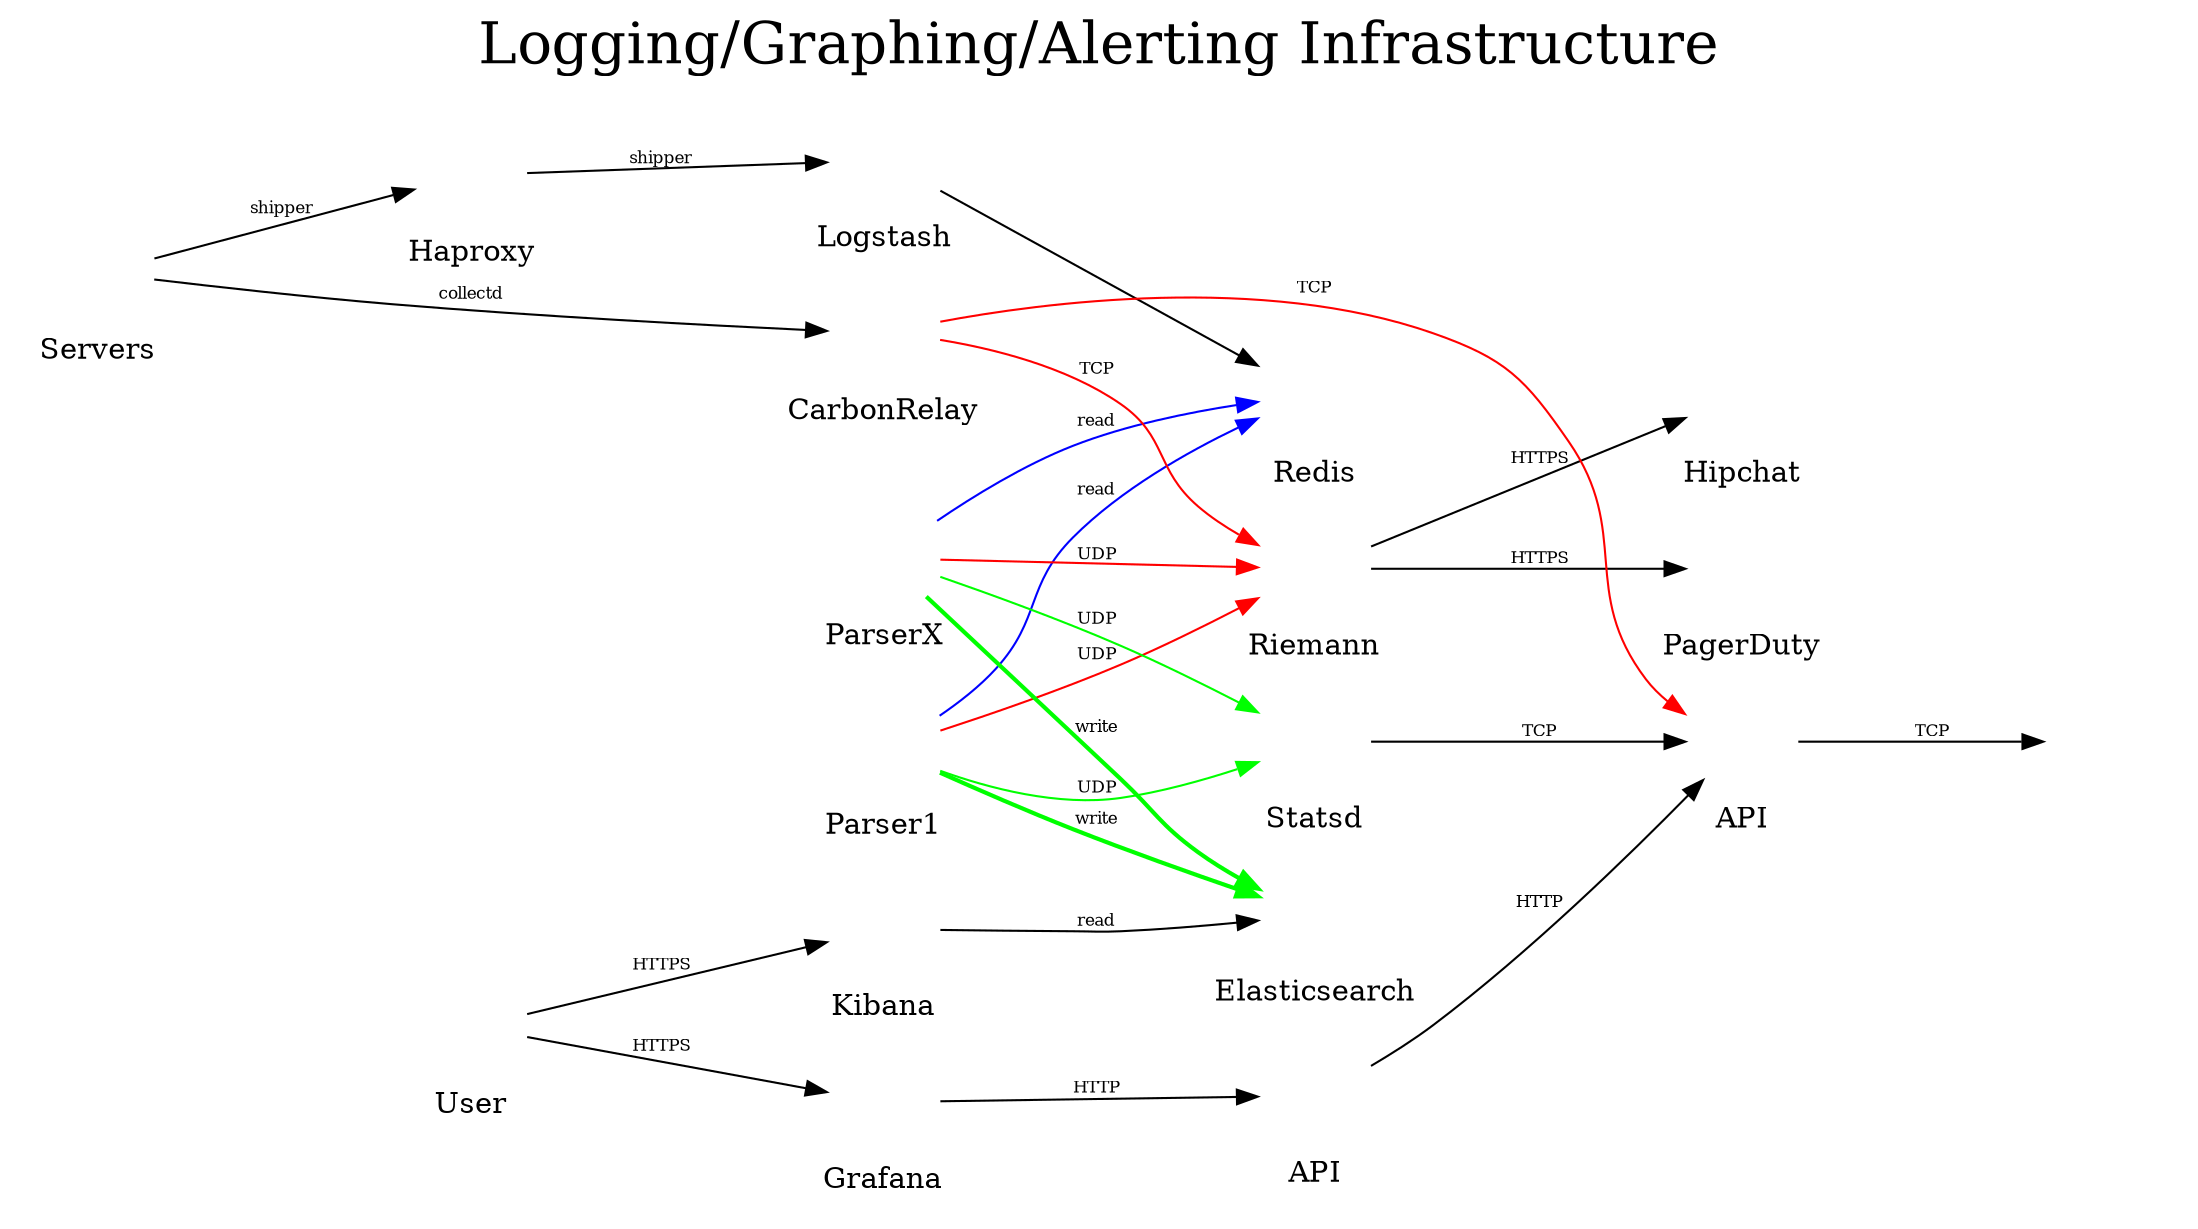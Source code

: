 digraph Infra { 

        /* Global Sets */ 
        compound=true; 
        ranksep=1.25; 
        rankdir=LR; 

        node [shape=plaintext, fontsize=10, label=""]; 

        bgcolor=white; 
        edge [arrowsize=1, color=black]; 
	graph[penwidth=0, labelloc="b"];

        /* Nodes */ 

	subgraph cluster_Servers {label="Servers"; Servers_icon[image="../icons/osa_icons/osa_server_application.png"];};
	subgraph cluster_Redis {label="Redis"; Redis_icon[image="../icons/opensource_apps/redis.png"];};
	subgraph cluster_Logstash {label="Logstash"; Logstash_icon[image="../icons/opensource_apps/logstash.png"];};
	subgraph cluster_Haproxy {label="Haproxy"; Haproxy_icon[image="../icons/opensource_apps/haproxy.png"];};
	subgraph cluster_Parser1 {label="Parser1"; Parser1_icon[image="../icons/opensource_apps/logstash.png"];};
	subgraph cluster_ParserX {label="ParserX"; ParserX_icon[image="../icons/opensource_apps/logstash.png"];};
	subgraph cluster_Elasticsearch {label="Elasticsearch"; Elasticsearch_icon[image="../icons/opensource_apps/elasticsearch.png"];};
	subgraph cluster_Kibana {label="Kibana"; Kibana_icon[image="../icons/opensource_apps/kibana.png"];};
	subgraph cluster_User {label="User"; User_icon[image="../icons/osa_icons/osa_user_blue.png"];};
	subgraph cluster_Grafana {label="Grafana"; Grafana_icon[image="../icons/opensource_apps/grafana.png"];};
	subgraph cluster_GraphiteAPI {label="API"; GraphiteAPI_icon[image="../icons/opensource_apps/graphite_api.png"];};
	subgraph cluster_Cyanite {label="API"; Cyanite_icon[image="../icons/opensource_apps/cyanite.png"];};
	subgraph cluster_Cassandra {label=""; Cassandra_icon[image="../icons/opensource_apps/cassandra.png"];};
	subgraph cluster_Statsd {label="Statsd"; Statsd_icon[image="../icons/opensource_apps/statsd.png"];};
	subgraph cluster_Riemann {label="Riemann"; Riemann_icon[image="../icons/opensource_apps/riemann.png"];};
	subgraph cluster_Relay {label="CarbonRelay"; Relay_icon[image="../icons/infra_services/relay.png"];};
	subgraph cluster_Pagerduty {label="PagerDuty"; Pagerduty_icon[image="../icons/service_providers/pagerduty.png"];};
	subgraph cluster_Hipchat {label="Hipchat"; Hipchat_icon[image="../icons/service_providers/hipchat.png"];};
        
        
        /* Relationships */ 
        Servers_icon -> Haproxy_icon [ label="shipper", fontsize=8 ]; 
        Servers_icon -> Relay_icon [ label="collectd", fontsize=8 ]; 
        Haproxy_icon -> Logstash_icon [ label="shipper", fontsize=8 ]; 
        Logstash_icon -> Redis_icon; 
        Parser1_icon -> Redis_icon [ label="read", fontsize=8, color="blue" ]; 
        ParserX_icon -> Redis_icon [ label="read", fontsize=8, color="blue" ]; 
        ParserX_icon -> Elasticsearch_icon [ label="write", fontsize=8, color="green", style="bold" ]; 
        Parser1_icon -> Elasticsearch_icon [ label="write", fontsize=8, color="green", style="bold" ];
        Parser1_icon -> Statsd_icon [ label="UDP", fontsize=8, color="green" ];
        ParserX_icon -> Statsd_icon [ label="UDP", fontsize=8, color="green" ];
        Parser1_icon -> Riemann_icon [ label="UDP", fontsize=8, color="red" ];
        ParserX_icon -> Riemann_icon [ label="UDP", fontsize=8, color="red" ];
        Relay_icon -> Riemann_icon [ label="TCP", fontsize=8, color="red" ];
        Relay_icon -> Cyanite_icon [ label="TCP", fontsize=8, color="red" ];
        Kibana_icon -> Elasticsearch_icon [ label="read", fontsize=8 ];
        User_icon -> Kibana_icon [ label="HTTPS", fontsize=8 ];
        User_icon -> Grafana_icon [ label="HTTPS", fontsize=8 ];
        Grafana_icon -> GraphiteAPI_icon [ label="HTTP", fontsize=8 ];
        GraphiteAPI_icon -> Cyanite_icon [ label="HTTP", fontsize=8 ];
        Cyanite_icon -> Cassandra_icon [ label="TCP", fontsize=8];
        Statsd_icon -> Cyanite_icon [ label="TCP", fontsize=8 ];
        Riemann_icon -> Hipchat_icon [ label="HTTPS", fontsize=8 ];
        Riemann_icon -> Pagerduty_icon [ label="HTTPS", fontsize=8 ];

	/* Label Diagram */
	labelloc="t";
	fontsize="28"
        label="Logging/Graphing/Alerting Infrastructure"; 


} 
